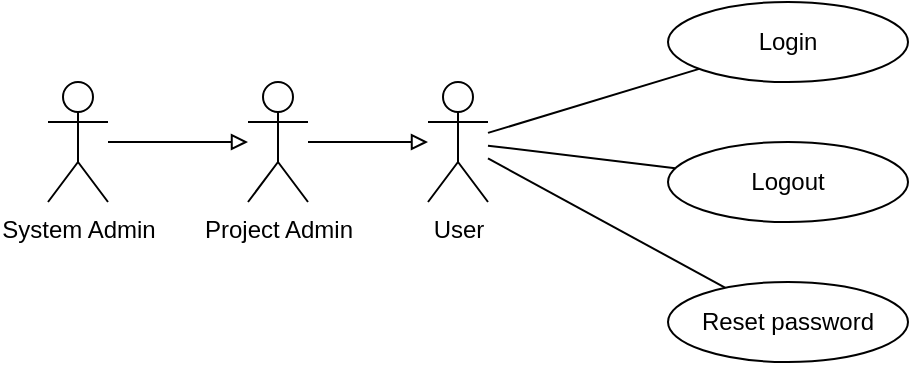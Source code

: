 <mxfile version="13.4.5" type="device"><diagram id="7Vkb2-sRRCXeTLMuNxZl" name="Page-1"><mxGraphModel dx="1086" dy="806" grid="1" gridSize="10" guides="1" tooltips="1" connect="1" arrows="1" fold="1" page="1" pageScale="1" pageWidth="827" pageHeight="1169" math="0" shadow="0"><root><mxCell id="0"/><mxCell id="1" parent="0"/><mxCell id="XIO2TJs8NT1_S_LrBEsa-8" style="rounded=0;orthogonalLoop=1;jettySize=auto;html=1;endArrow=none;endFill=0;" parent="1" source="XIO2TJs8NT1_S_LrBEsa-3" target="XIO2TJs8NT1_S_LrBEsa-6" edge="1"><mxGeometry relative="1" as="geometry"/></mxCell><mxCell id="XX5j7EKU31Md_Vcl3zDL-10" style="edgeStyle=none;rounded=0;orthogonalLoop=1;jettySize=auto;html=1;endArrow=none;endFill=0;" edge="1" parent="1" source="XIO2TJs8NT1_S_LrBEsa-3" target="XX5j7EKU31Md_Vcl3zDL-3"><mxGeometry relative="1" as="geometry"/></mxCell><mxCell id="XX5j7EKU31Md_Vcl3zDL-12" style="edgeStyle=none;rounded=0;orthogonalLoop=1;jettySize=auto;html=1;endArrow=none;endFill=0;" edge="1" parent="1" source="XIO2TJs8NT1_S_LrBEsa-3" target="XX5j7EKU31Md_Vcl3zDL-11"><mxGeometry relative="1" as="geometry"/></mxCell><mxCell id="XIO2TJs8NT1_S_LrBEsa-3" value="User" style="shape=umlActor;verticalLabelPosition=bottom;verticalAlign=top;html=1;outlineConnect=0;" parent="1" vertex="1"><mxGeometry x="360" y="300" width="30" height="60" as="geometry"/></mxCell><mxCell id="XIO2TJs8NT1_S_LrBEsa-6" value="Login" style="ellipse;whiteSpace=wrap;html=1;" parent="1" vertex="1"><mxGeometry x="480" y="260" width="120" height="40" as="geometry"/></mxCell><mxCell id="XX5j7EKU31Md_Vcl3zDL-3" value="Logout" style="ellipse;whiteSpace=wrap;html=1;" vertex="1" parent="1"><mxGeometry x="480" y="330" width="120" height="40" as="geometry"/></mxCell><mxCell id="XX5j7EKU31Md_Vcl3zDL-9" style="edgeStyle=none;rounded=0;orthogonalLoop=1;jettySize=auto;html=1;endArrow=block;endFill=0;" edge="1" parent="1" source="XX5j7EKU31Md_Vcl3zDL-6" target="XIO2TJs8NT1_S_LrBEsa-3"><mxGeometry relative="1" as="geometry"/></mxCell><mxCell id="XX5j7EKU31Md_Vcl3zDL-6" value="Project Admin" style="shape=umlActor;verticalLabelPosition=bottom;verticalAlign=top;html=1;outlineConnect=0;" vertex="1" parent="1"><mxGeometry x="270" y="300" width="30" height="60" as="geometry"/></mxCell><mxCell id="XX5j7EKU31Md_Vcl3zDL-8" style="edgeStyle=none;rounded=0;orthogonalLoop=1;jettySize=auto;html=1;endArrow=block;endFill=0;" edge="1" parent="1" source="XX5j7EKU31Md_Vcl3zDL-7" target="XX5j7EKU31Md_Vcl3zDL-6"><mxGeometry relative="1" as="geometry"/></mxCell><mxCell id="XX5j7EKU31Md_Vcl3zDL-7" value="System Admin" style="shape=umlActor;verticalLabelPosition=bottom;verticalAlign=top;html=1;outlineConnect=0;" vertex="1" parent="1"><mxGeometry x="170" y="300" width="30" height="60" as="geometry"/></mxCell><mxCell id="XX5j7EKU31Md_Vcl3zDL-11" value="Reset password" style="ellipse;whiteSpace=wrap;html=1;" vertex="1" parent="1"><mxGeometry x="480" y="400" width="120" height="40" as="geometry"/></mxCell></root></mxGraphModel></diagram></mxfile>